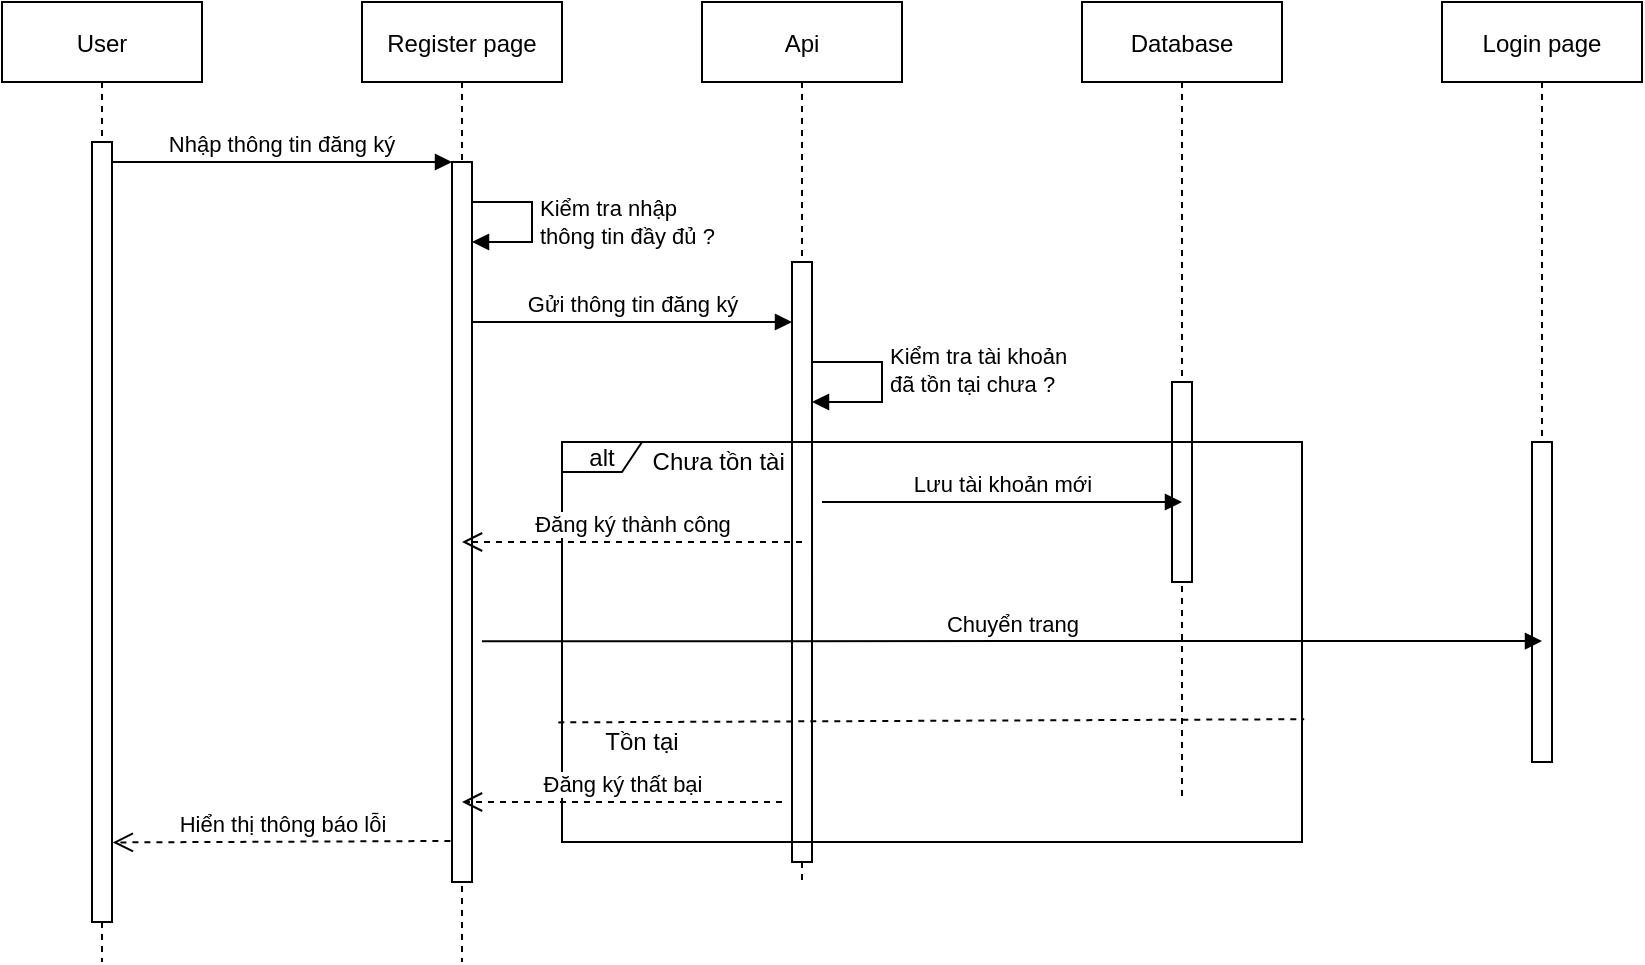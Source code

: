 <mxfile version="14.8.2" type="device"><diagram id="kgpKYQtTHZ0yAKxKKP6v" name="Page-1"><mxGraphModel dx="1296" dy="696" grid="1" gridSize="10" guides="1" tooltips="1" connect="1" arrows="1" fold="1" page="1" pageScale="1" pageWidth="850" pageHeight="1100" math="0" shadow="0"><root><mxCell id="0"/><mxCell id="1" parent="0"/><mxCell id="3nuBFxr9cyL0pnOWT2aG-1" value="User" style="shape=umlLifeline;perimeter=lifelinePerimeter;container=1;collapsible=0;recursiveResize=0;rounded=0;shadow=0;strokeWidth=1;" parent="1" vertex="1"><mxGeometry x="120" y="80" width="100" height="480" as="geometry"/></mxCell><mxCell id="3nuBFxr9cyL0pnOWT2aG-2" value="" style="points=[];perimeter=orthogonalPerimeter;rounded=0;shadow=0;strokeWidth=1;" parent="3nuBFxr9cyL0pnOWT2aG-1" vertex="1"><mxGeometry x="45" y="70" width="10" height="390" as="geometry"/></mxCell><mxCell id="3nuBFxr9cyL0pnOWT2aG-5" value="Register page" style="shape=umlLifeline;perimeter=lifelinePerimeter;container=1;collapsible=0;recursiveResize=0;rounded=0;shadow=0;strokeWidth=1;" parent="1" vertex="1"><mxGeometry x="300" y="80" width="100" height="480" as="geometry"/></mxCell><mxCell id="3nuBFxr9cyL0pnOWT2aG-6" value="" style="points=[];perimeter=orthogonalPerimeter;rounded=0;shadow=0;strokeWidth=1;" parent="3nuBFxr9cyL0pnOWT2aG-5" vertex="1"><mxGeometry x="45" y="80" width="10" height="360" as="geometry"/></mxCell><mxCell id="3nuBFxr9cyL0pnOWT2aG-8" value="Nhập thông tin đăng ký" style="verticalAlign=bottom;endArrow=block;entryX=0;entryY=0;shadow=0;strokeWidth=1;" parent="1" source="3nuBFxr9cyL0pnOWT2aG-2" target="3nuBFxr9cyL0pnOWT2aG-6" edge="1"><mxGeometry relative="1" as="geometry"><mxPoint x="275" y="160" as="sourcePoint"/></mxGeometry></mxCell><mxCell id="G7W4C_hi92SoDJaBqSJZ-1" value="Api" style="shape=umlLifeline;perimeter=lifelinePerimeter;container=1;collapsible=0;recursiveResize=0;rounded=0;shadow=0;strokeWidth=1;" vertex="1" parent="1"><mxGeometry x="470" y="80" width="100" height="440" as="geometry"/></mxCell><mxCell id="G7W4C_hi92SoDJaBqSJZ-2" value="" style="points=[];perimeter=orthogonalPerimeter;rounded=0;shadow=0;strokeWidth=1;" vertex="1" parent="G7W4C_hi92SoDJaBqSJZ-1"><mxGeometry x="45" y="130" width="10" height="300" as="geometry"/></mxCell><mxCell id="G7W4C_hi92SoDJaBqSJZ-13" value="Kiểm tra tài khoản &lt;br&gt;đã tồn tại chưa ?" style="edgeStyle=orthogonalEdgeStyle;html=1;align=left;spacingLeft=2;endArrow=block;rounded=0;exitX=1.003;exitY=0.617;exitDx=0;exitDy=0;exitPerimeter=0;" edge="1" parent="G7W4C_hi92SoDJaBqSJZ-1" source="G7W4C_hi92SoDJaBqSJZ-2"><mxGeometry x="0.551" relative="1" as="geometry"><mxPoint x="60" y="180" as="sourcePoint"/><Array as="points"><mxPoint x="55" y="180"/><mxPoint x="90" y="180"/><mxPoint x="90" y="200"/></Array><mxPoint x="55" y="200" as="targetPoint"/><mxPoint as="offset"/></mxGeometry></mxCell><mxCell id="G7W4C_hi92SoDJaBqSJZ-3" value="Database" style="shape=umlLifeline;perimeter=lifelinePerimeter;container=1;collapsible=0;recursiveResize=0;rounded=0;shadow=0;strokeWidth=1;" vertex="1" parent="1"><mxGeometry x="660" y="80" width="100" height="400" as="geometry"/></mxCell><mxCell id="G7W4C_hi92SoDJaBqSJZ-4" value="" style="points=[];perimeter=orthogonalPerimeter;rounded=0;shadow=0;strokeWidth=1;" vertex="1" parent="G7W4C_hi92SoDJaBqSJZ-3"><mxGeometry x="45" y="190" width="10" height="100" as="geometry"/></mxCell><mxCell id="G7W4C_hi92SoDJaBqSJZ-5" value="Login page" style="shape=umlLifeline;perimeter=lifelinePerimeter;container=1;collapsible=0;recursiveResize=0;rounded=0;shadow=0;strokeWidth=1;" vertex="1" parent="1"><mxGeometry x="840" y="80" width="100" height="300" as="geometry"/></mxCell><mxCell id="G7W4C_hi92SoDJaBqSJZ-6" value="" style="points=[];perimeter=orthogonalPerimeter;rounded=0;shadow=0;strokeWidth=1;" vertex="1" parent="G7W4C_hi92SoDJaBqSJZ-5"><mxGeometry x="45" y="220" width="10" height="160" as="geometry"/></mxCell><mxCell id="G7W4C_hi92SoDJaBqSJZ-10" value="Kiểm tra nhập&amp;nbsp;&lt;br&gt;thông tin đầy đủ ?" style="edgeStyle=orthogonalEdgeStyle;html=1;align=left;spacingLeft=2;endArrow=block;rounded=0;entryX=1;entryY=0;" edge="1" parent="1"><mxGeometry relative="1" as="geometry"><mxPoint x="355" y="180" as="sourcePoint"/><Array as="points"><mxPoint x="385" y="180"/></Array><mxPoint x="355" y="200" as="targetPoint"/></mxGeometry></mxCell><mxCell id="G7W4C_hi92SoDJaBqSJZ-11" value="Gửi thông tin đăng ký" style="html=1;verticalAlign=bottom;endArrow=block;" edge="1" parent="1" source="3nuBFxr9cyL0pnOWT2aG-6" target="G7W4C_hi92SoDJaBqSJZ-2"><mxGeometry width="80" relative="1" as="geometry"><mxPoint x="360" y="240" as="sourcePoint"/><mxPoint x="440" y="240" as="targetPoint"/><Array as="points"><mxPoint x="490" y="240"/></Array></mxGeometry></mxCell><mxCell id="G7W4C_hi92SoDJaBqSJZ-16" value="alt" style="shape=umlFrame;whiteSpace=wrap;html=1;width=40;height=15;" vertex="1" parent="1"><mxGeometry x="400" y="300" width="370" height="200" as="geometry"/></mxCell><mxCell id="G7W4C_hi92SoDJaBqSJZ-17" value="Chưa tồn tài&amp;nbsp;" style="text;html=1;strokeColor=none;fillColor=none;align=center;verticalAlign=middle;whiteSpace=wrap;rounded=0;" vertex="1" parent="1"><mxGeometry x="440" y="300" width="80" height="20" as="geometry"/></mxCell><mxCell id="G7W4C_hi92SoDJaBqSJZ-18" value="Lưu tài khoản mới" style="html=1;verticalAlign=bottom;endArrow=block;" edge="1" parent="1"><mxGeometry width="80" relative="1" as="geometry"><mxPoint x="530" y="330" as="sourcePoint"/><mxPoint x="710" y="330" as="targetPoint"/><Array as="points"><mxPoint x="665" y="330"/></Array></mxGeometry></mxCell><mxCell id="G7W4C_hi92SoDJaBqSJZ-19" value="Đăng ký thành công" style="html=1;verticalAlign=bottom;endArrow=open;dashed=1;endSize=8;" edge="1" parent="1" target="3nuBFxr9cyL0pnOWT2aG-5"><mxGeometry relative="1" as="geometry"><mxPoint x="520" y="350" as="sourcePoint"/><mxPoint x="440" y="350" as="targetPoint"/></mxGeometry></mxCell><mxCell id="G7W4C_hi92SoDJaBqSJZ-20" value="Chuyển trang" style="html=1;verticalAlign=bottom;endArrow=block;entryX=0.5;entryY=0.622;entryDx=0;entryDy=0;entryPerimeter=0;" edge="1" parent="1" target="G7W4C_hi92SoDJaBqSJZ-6"><mxGeometry width="80" relative="1" as="geometry"><mxPoint x="360" y="399.58" as="sourcePoint"/><mxPoint x="520" y="399.58" as="targetPoint"/><Array as="points"><mxPoint x="495" y="399.58"/></Array></mxGeometry></mxCell><mxCell id="G7W4C_hi92SoDJaBqSJZ-22" value="" style="endArrow=none;dashed=1;html=1;exitX=-0.005;exitY=0.701;exitDx=0;exitDy=0;exitPerimeter=0;entryX=1.003;entryY=0.693;entryDx=0;entryDy=0;entryPerimeter=0;" edge="1" parent="1" source="G7W4C_hi92SoDJaBqSJZ-16" target="G7W4C_hi92SoDJaBqSJZ-16"><mxGeometry width="50" height="50" relative="1" as="geometry"><mxPoint x="520" y="470" as="sourcePoint"/><mxPoint x="570" y="420" as="targetPoint"/></mxGeometry></mxCell><mxCell id="G7W4C_hi92SoDJaBqSJZ-23" value="Tồn tại" style="text;html=1;strokeColor=none;fillColor=none;align=center;verticalAlign=middle;whiteSpace=wrap;rounded=0;" vertex="1" parent="1"><mxGeometry x="400" y="440" width="80" height="20" as="geometry"/></mxCell><mxCell id="G7W4C_hi92SoDJaBqSJZ-24" value="Đăng ký thất bại" style="html=1;verticalAlign=bottom;endArrow=open;dashed=1;endSize=8;" edge="1" parent="1"><mxGeometry relative="1" as="geometry"><mxPoint x="510" y="480" as="sourcePoint"/><mxPoint x="350" y="480" as="targetPoint"/></mxGeometry></mxCell><mxCell id="G7W4C_hi92SoDJaBqSJZ-26" value="Hiển thị thông báo lỗi" style="html=1;verticalAlign=bottom;endArrow=open;dashed=1;endSize=8;exitX=-0.08;exitY=0.943;exitDx=0;exitDy=0;exitPerimeter=0;entryX=1.04;entryY=0.898;entryDx=0;entryDy=0;entryPerimeter=0;" edge="1" parent="1" source="3nuBFxr9cyL0pnOWT2aG-6" target="3nuBFxr9cyL0pnOWT2aG-2"><mxGeometry relative="1" as="geometry"><mxPoint x="330" y="500" as="sourcePoint"/><mxPoint x="250" y="500" as="targetPoint"/></mxGeometry></mxCell></root></mxGraphModel></diagram></mxfile>